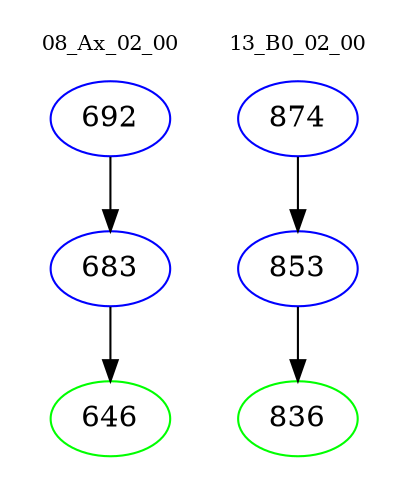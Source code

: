 digraph{
subgraph cluster_0 {
color = white
label = "08_Ax_02_00";
fontsize=10;
T0_692 [label="692", color="blue"]
T0_692 -> T0_683 [color="black"]
T0_683 [label="683", color="blue"]
T0_683 -> T0_646 [color="black"]
T0_646 [label="646", color="green"]
}
subgraph cluster_1 {
color = white
label = "13_B0_02_00";
fontsize=10;
T1_874 [label="874", color="blue"]
T1_874 -> T1_853 [color="black"]
T1_853 [label="853", color="blue"]
T1_853 -> T1_836 [color="black"]
T1_836 [label="836", color="green"]
}
}
